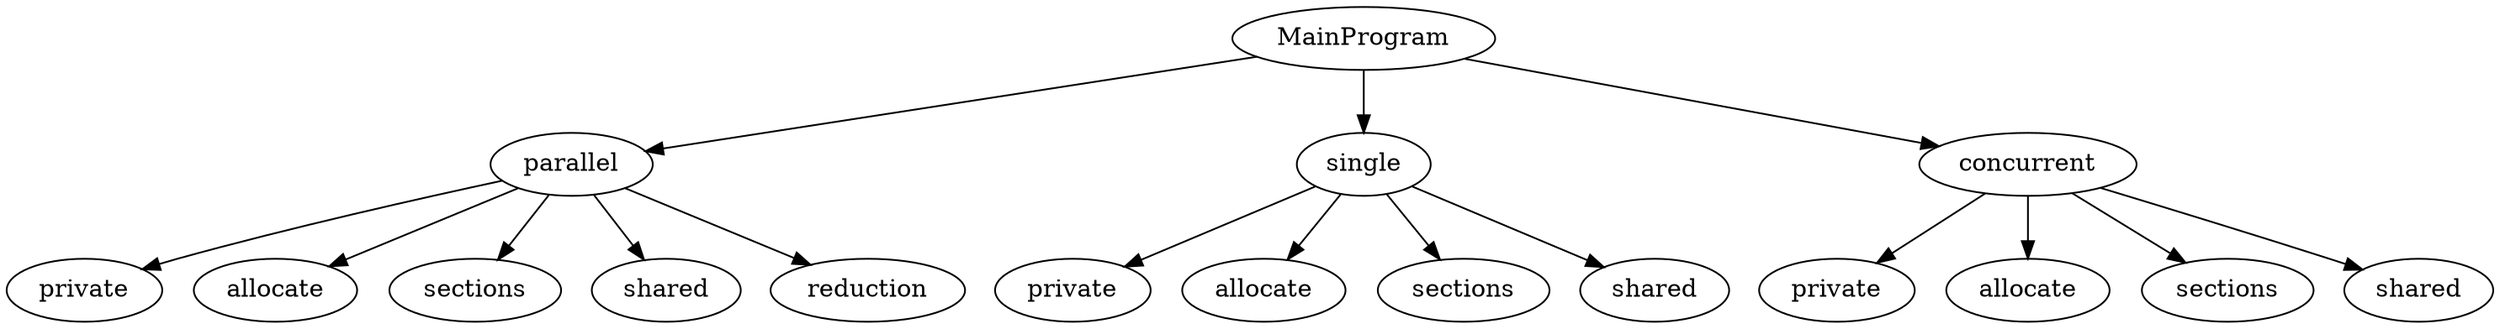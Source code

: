 digraph G {
0[label=MainProgram];
1[label=parallel];
2[label=single];
3[label=concurrent];
4[label=private];
5[label=allocate];
6[label=sections];
7[label=shared];
8[label=reduction];
9[label=private];
10[label=allocate];
11[label=sections];
12[label=shared];
13[label=private];
14[label=allocate];
15[label=sections];
16[label=shared];
0->1 ;
0->2 ;
0->3 ;
1->4 ;
1->5 ;
1->6 ;
1->7 ;
1->8 ;
2->9 ;
2->10 ;
2->11 ;
2->12 ;
3->13 ;
3->14 ;
3->15 ;
3->16 ;
}